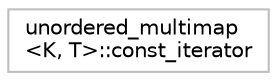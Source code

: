 digraph "Graphical Class Hierarchy"
{
 // INTERACTIVE_SVG=YES
  bgcolor="transparent";
  edge [fontname="Helvetica",fontsize="10",labelfontname="Helvetica",labelfontsize="10"];
  node [fontname="Helvetica",fontsize="10",shape=record];
  rankdir="LR";
  Node1 [label="unordered_multimap\l\<K, T\>::const_iterator",height=0.2,width=0.4,color="grey75",tooltip="STL iterator class. "];
}
